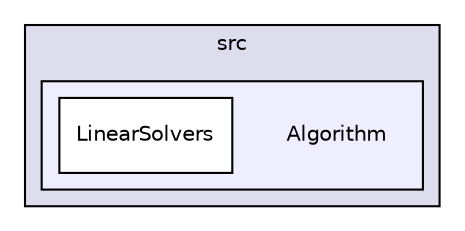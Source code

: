 digraph "data/Ipopt-3.12.8/Ipopt/src/Algorithm" {
  compound=true
  node [ fontsize="10", fontname="Helvetica"];
  edge [ labelfontsize="10", labelfontname="Helvetica"];
  subgraph clusterdir_c4a3d6b1c51131dff4e5467232098667 {
    graph [ bgcolor="#ddddee", pencolor="black", label="src" fontname="Helvetica", fontsize="10", URL="dir_c4a3d6b1c51131dff4e5467232098667.html"]
  subgraph clusterdir_d25dde5278486928d7f749dcad2d68bf {
    graph [ bgcolor="#eeeeff", pencolor="black", label="" URL="dir_d25dde5278486928d7f749dcad2d68bf.html"];
    dir_d25dde5278486928d7f749dcad2d68bf [shape=plaintext label="Algorithm"];
    dir_97f69f4d0f7f3fada34d912a857d6d94 [shape=box label="LinearSolvers" color="black" fillcolor="white" style="filled" URL="dir_97f69f4d0f7f3fada34d912a857d6d94.html"];
  }
  }
}

